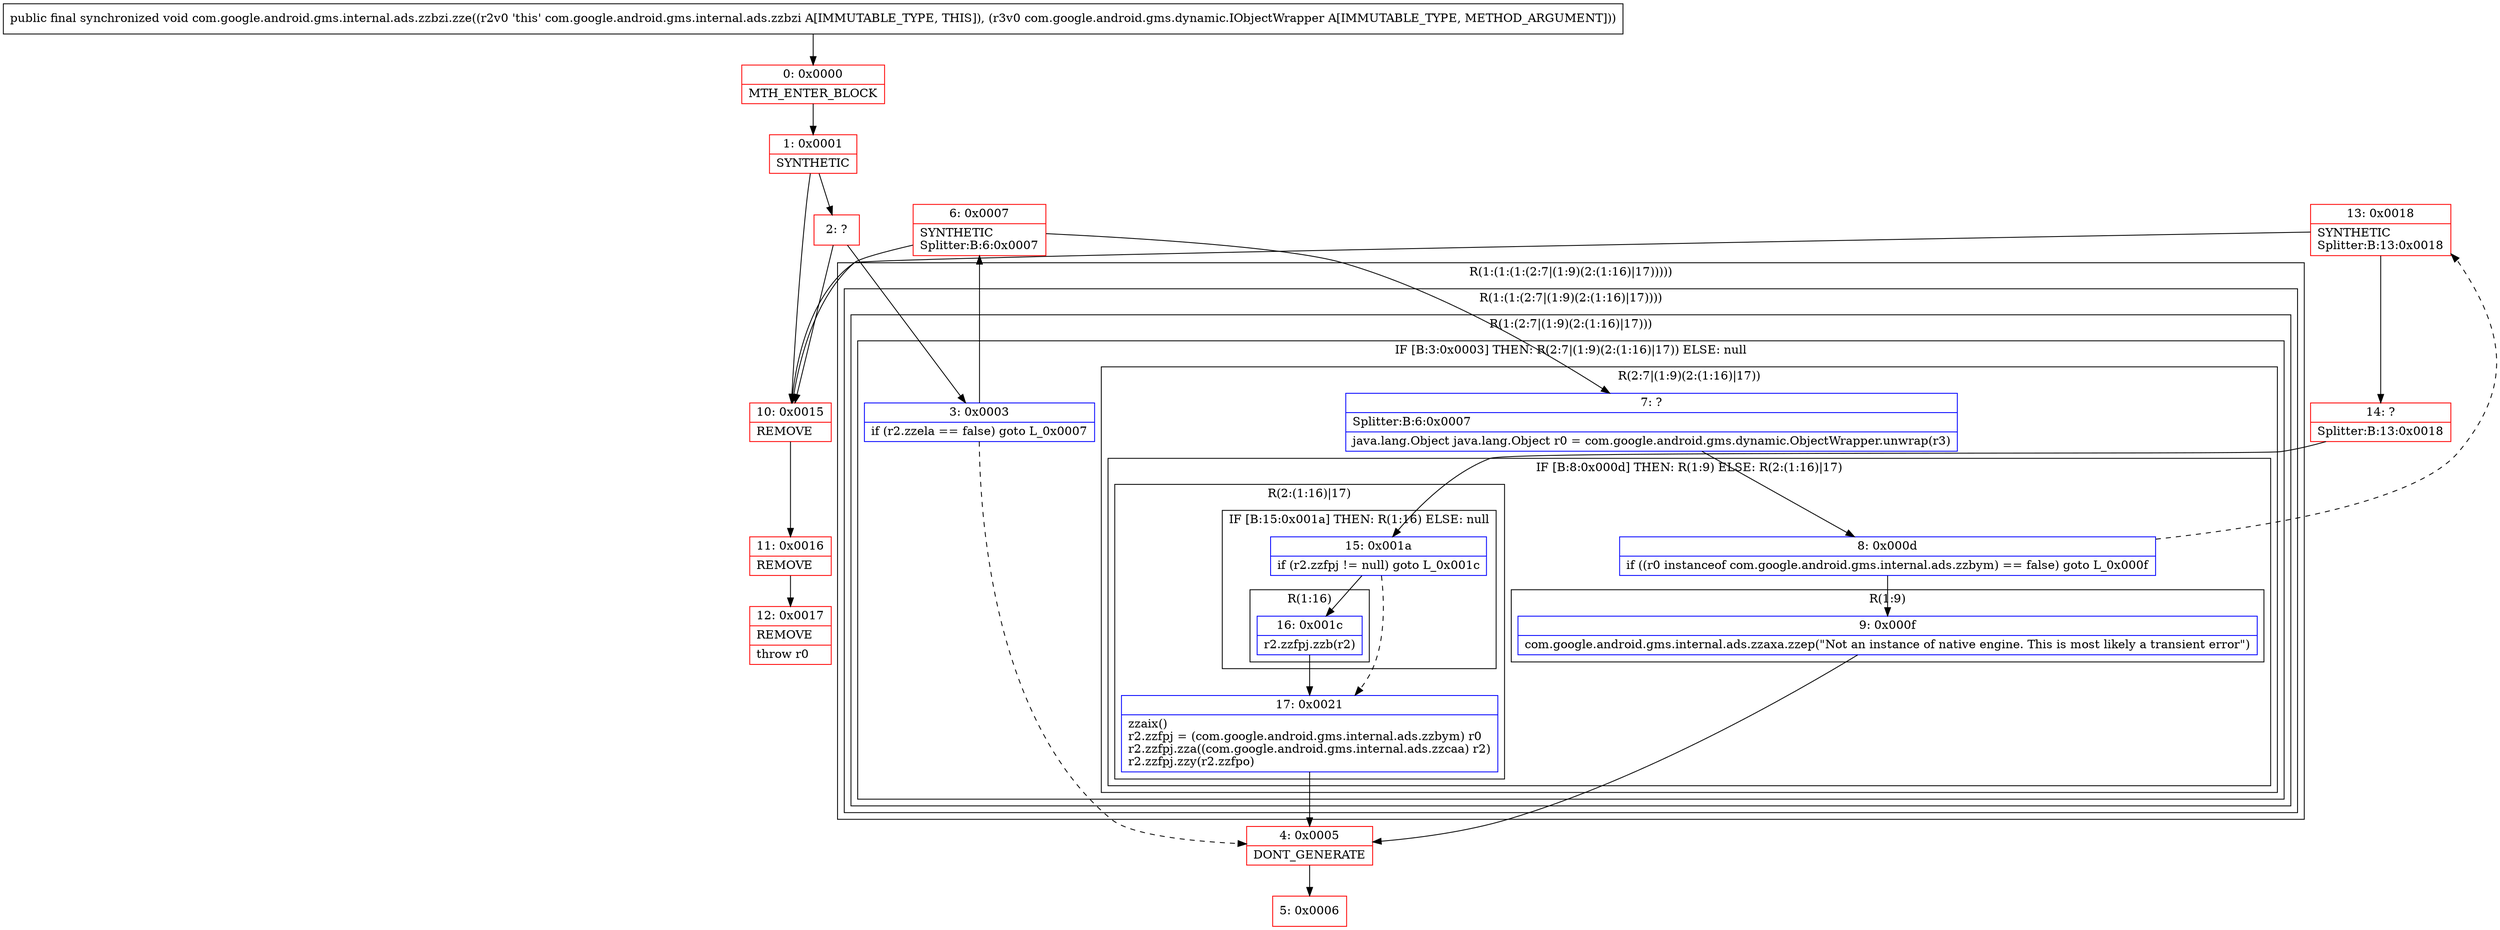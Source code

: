 digraph "CFG forcom.google.android.gms.internal.ads.zzbzi.zze(Lcom\/google\/android\/gms\/dynamic\/IObjectWrapper;)V" {
subgraph cluster_Region_344879805 {
label = "R(1:(1:(1:(2:7|(1:9)(2:(1:16)|17)))))";
node [shape=record,color=blue];
subgraph cluster_Region_565743148 {
label = "R(1:(1:(2:7|(1:9)(2:(1:16)|17))))";
node [shape=record,color=blue];
subgraph cluster_Region_2051807315 {
label = "R(1:(2:7|(1:9)(2:(1:16)|17)))";
node [shape=record,color=blue];
subgraph cluster_IfRegion_491573336 {
label = "IF [B:3:0x0003] THEN: R(2:7|(1:9)(2:(1:16)|17)) ELSE: null";
node [shape=record,color=blue];
Node_3 [shape=record,label="{3\:\ 0x0003|if (r2.zzela == false) goto L_0x0007\l}"];
subgraph cluster_Region_2051664245 {
label = "R(2:7|(1:9)(2:(1:16)|17))";
node [shape=record,color=blue];
Node_7 [shape=record,label="{7\:\ ?|Splitter:B:6:0x0007\l|java.lang.Object java.lang.Object r0 = com.google.android.gms.dynamic.ObjectWrapper.unwrap(r3)\l}"];
subgraph cluster_IfRegion_1510711486 {
label = "IF [B:8:0x000d] THEN: R(1:9) ELSE: R(2:(1:16)|17)";
node [shape=record,color=blue];
Node_8 [shape=record,label="{8\:\ 0x000d|if ((r0 instanceof com.google.android.gms.internal.ads.zzbym) == false) goto L_0x000f\l}"];
subgraph cluster_Region_2049987286 {
label = "R(1:9)";
node [shape=record,color=blue];
Node_9 [shape=record,label="{9\:\ 0x000f|com.google.android.gms.internal.ads.zzaxa.zzep(\"Not an instance of native engine. This is most likely a transient error\")\l}"];
}
subgraph cluster_Region_1723898839 {
label = "R(2:(1:16)|17)";
node [shape=record,color=blue];
subgraph cluster_IfRegion_530348626 {
label = "IF [B:15:0x001a] THEN: R(1:16) ELSE: null";
node [shape=record,color=blue];
Node_15 [shape=record,label="{15\:\ 0x001a|if (r2.zzfpj != null) goto L_0x001c\l}"];
subgraph cluster_Region_92829554 {
label = "R(1:16)";
node [shape=record,color=blue];
Node_16 [shape=record,label="{16\:\ 0x001c|r2.zzfpj.zzb(r2)\l}"];
}
}
Node_17 [shape=record,label="{17\:\ 0x0021|zzaix()\lr2.zzfpj = (com.google.android.gms.internal.ads.zzbym) r0\lr2.zzfpj.zza((com.google.android.gms.internal.ads.zzcaa) r2)\lr2.zzfpj.zzy(r2.zzfpo)\l}"];
}
}
}
}
}
}
}
Node_0 [shape=record,color=red,label="{0\:\ 0x0000|MTH_ENTER_BLOCK\l}"];
Node_1 [shape=record,color=red,label="{1\:\ 0x0001|SYNTHETIC\l}"];
Node_2 [shape=record,color=red,label="{2\:\ ?}"];
Node_4 [shape=record,color=red,label="{4\:\ 0x0005|DONT_GENERATE\l}"];
Node_5 [shape=record,color=red,label="{5\:\ 0x0006}"];
Node_6 [shape=record,color=red,label="{6\:\ 0x0007|SYNTHETIC\lSplitter:B:6:0x0007\l}"];
Node_10 [shape=record,color=red,label="{10\:\ 0x0015|REMOVE\l}"];
Node_11 [shape=record,color=red,label="{11\:\ 0x0016|REMOVE\l}"];
Node_12 [shape=record,color=red,label="{12\:\ 0x0017|REMOVE\l|throw r0\l}"];
Node_13 [shape=record,color=red,label="{13\:\ 0x0018|SYNTHETIC\lSplitter:B:13:0x0018\l}"];
Node_14 [shape=record,color=red,label="{14\:\ ?|Splitter:B:13:0x0018\l}"];
MethodNode[shape=record,label="{public final synchronized void com.google.android.gms.internal.ads.zzbzi.zze((r2v0 'this' com.google.android.gms.internal.ads.zzbzi A[IMMUTABLE_TYPE, THIS]), (r3v0 com.google.android.gms.dynamic.IObjectWrapper A[IMMUTABLE_TYPE, METHOD_ARGUMENT])) }"];
MethodNode -> Node_0;
Node_3 -> Node_4[style=dashed];
Node_3 -> Node_6;
Node_7 -> Node_8;
Node_8 -> Node_9;
Node_8 -> Node_13[style=dashed];
Node_9 -> Node_4;
Node_15 -> Node_16;
Node_15 -> Node_17[style=dashed];
Node_16 -> Node_17;
Node_17 -> Node_4;
Node_0 -> Node_1;
Node_1 -> Node_2;
Node_1 -> Node_10;
Node_2 -> Node_3;
Node_2 -> Node_10;
Node_4 -> Node_5;
Node_6 -> Node_7;
Node_6 -> Node_10;
Node_10 -> Node_11;
Node_11 -> Node_12;
Node_13 -> Node_14;
Node_13 -> Node_10;
Node_14 -> Node_15;
}


